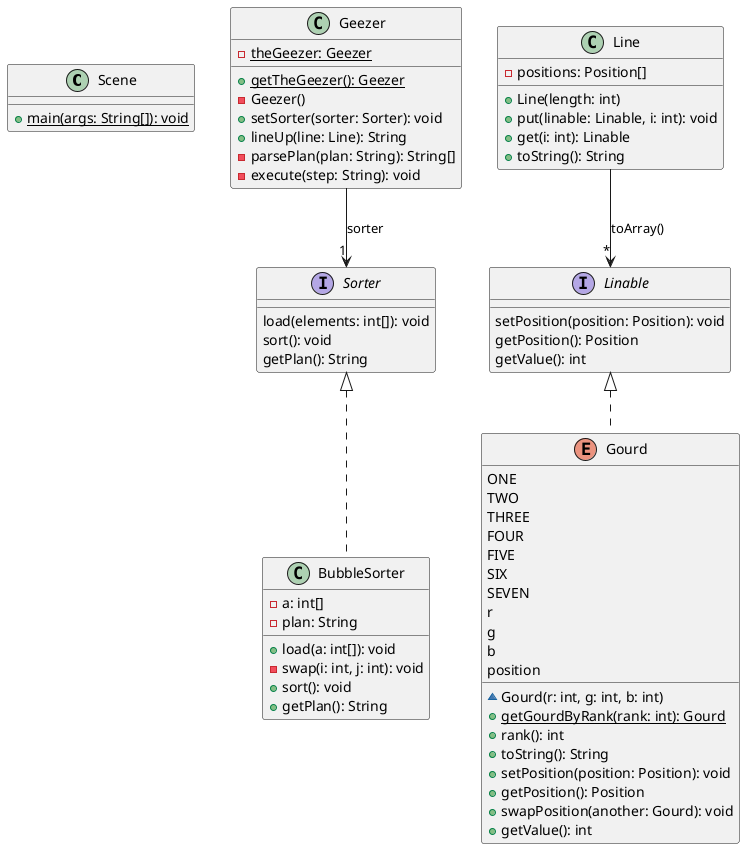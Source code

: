 @startuml

class Scene [[java:W02.example.Scene]] {
	+{static} main(args: String[]): void
}

class BubbleSorter [[java:W02.example.BubbleSorter]] {
	-a: int[]
	-plan: String
	+load(a: int[]): void
	-swap(i: int, j: int): void
	+sort(): void
	+getPlan(): String
}

interface Sorter {
}
Sorter <|.. BubbleSorter

class Line [[java:W02.example.Line]] {
	-positions: Position[]
	+Line(length: int)
	+put(linable: Linable, i: int): void
	+get(i: int): Linable
	+toString(): String
}

class Linable {
}
Line --> "*" Linable : toArray()
interface Linable [[java:W02.example.Linable]] {
	setPosition(position: Position): void
	getPosition(): Position
	getValue(): int
}

enum Gourd [[java:W02.example.Gourd]] {
	ONE
	TWO
	THREE
	FOUR
	FIVE
	SIX
	SEVEN
	r
	g
	b
	position
	~Gourd(r: int, g: int, b: int)
	+{static} getGourdByRank(rank: int): Gourd
	+rank(): int
	+toString(): String
	+setPosition(position: Position): void
	+getPosition(): Position
	+swapPosition(another: Gourd): void
	+getValue(): int
}

interface Linable {
}
Linable <|.. Gourd

class Geezer [[java:W02.example.Geezer]] {
	-{static} theGeezer: Geezer
	+{static} getTheGeezer(): Geezer
	-Geezer()
	+setSorter(sorter: Sorter): void
	+lineUp(line: Line): String
	-parsePlan(plan: String): String[]
	-execute(step: String): void
}

class Sorter {
}
Geezer --> "1" Sorter : sorter

interface Sorter [[java:W02.example.Sorter]] {
	load(elements: int[]): void
	sort(): void
	getPlan(): String
}

@enduml